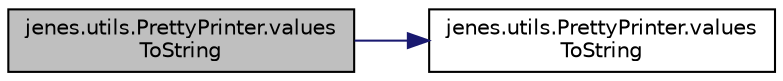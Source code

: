 digraph "jenes.utils.PrettyPrinter.valuesToString"
{
  edge [fontname="Helvetica",fontsize="10",labelfontname="Helvetica",labelfontsize="10"];
  node [fontname="Helvetica",fontsize="10",shape=record];
  rankdir="LR";
  Node1 [label="jenes.utils.PrettyPrinter.values\lToString",height=0.2,width=0.4,color="black", fillcolor="grey75", style="filled" fontcolor="black"];
  Node1 -> Node2 [color="midnightblue",fontsize="10",style="solid"];
  Node2 [label="jenes.utils.PrettyPrinter.values\lToString",height=0.2,width=0.4,color="black", fillcolor="white", style="filled",URL="$classjenes_1_1utils_1_1_pretty_printer.html#a15b2c468ec5e89b449a51a532d3b2601"];
}
